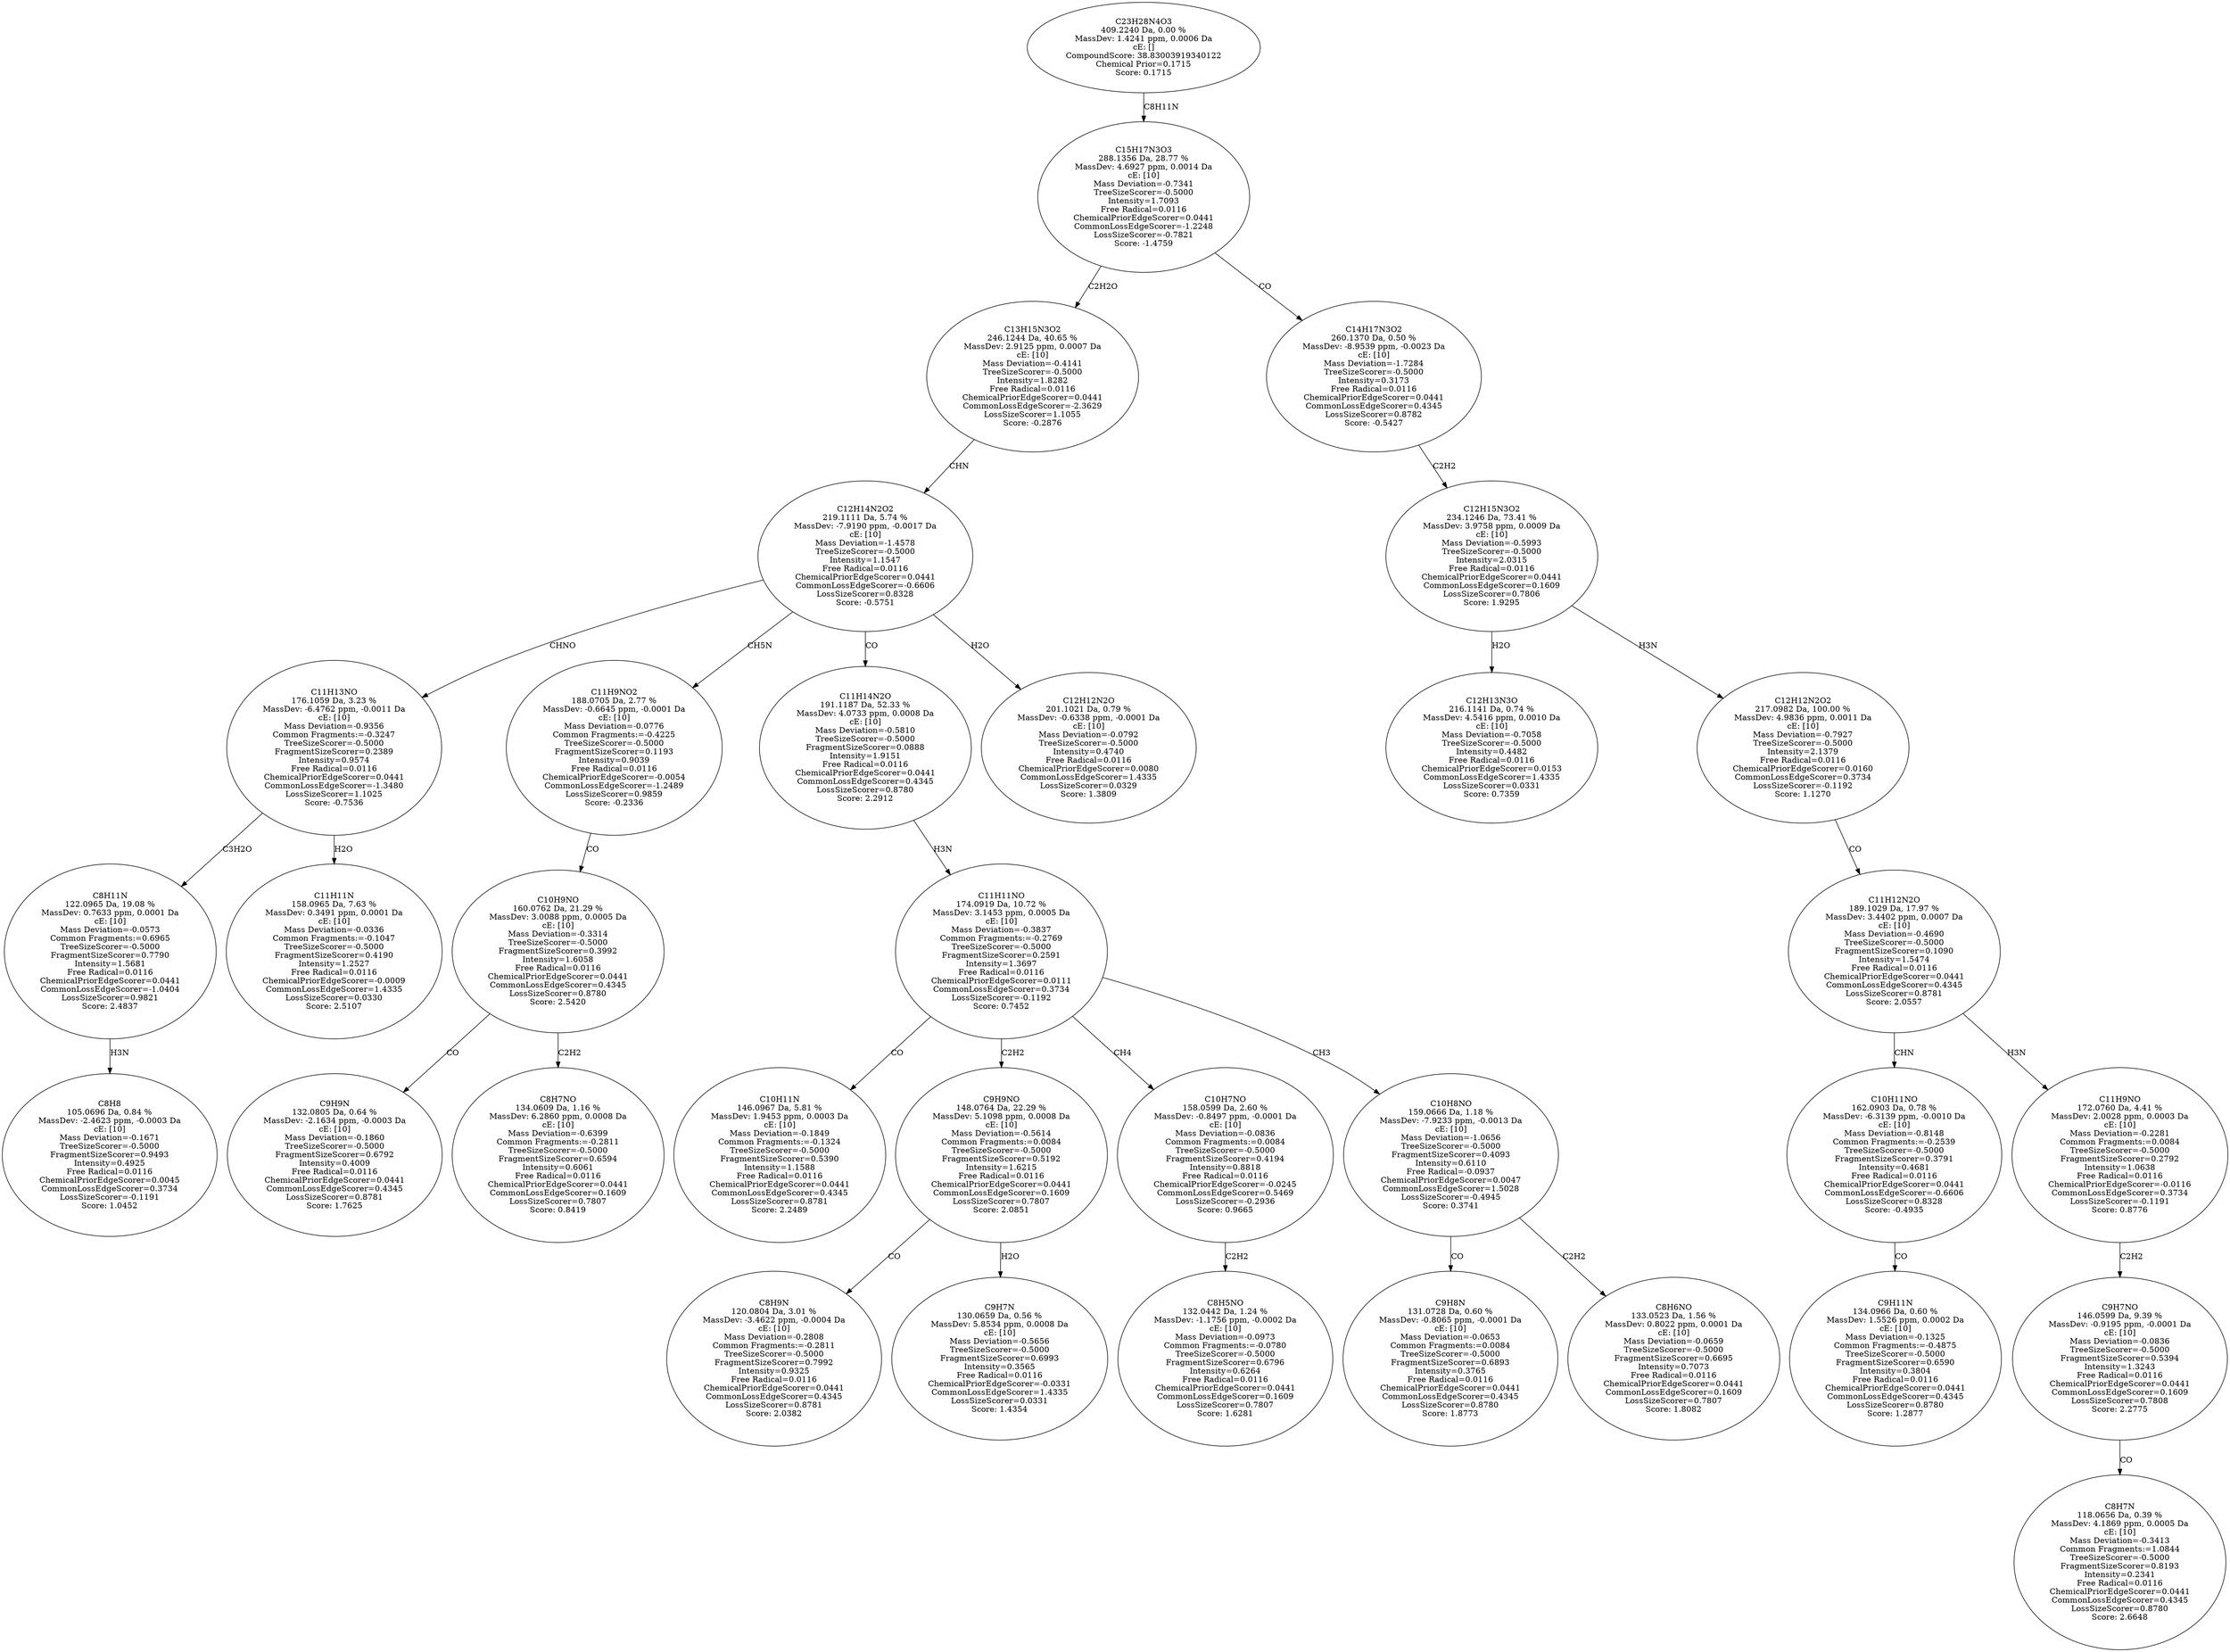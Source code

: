strict digraph {
v1 [label="C8H8\n105.0696 Da, 0.84 %\nMassDev: -2.4623 ppm, -0.0003 Da\ncE: [10]\nMass Deviation=-0.1671\nTreeSizeScorer=-0.5000\nFragmentSizeScorer=0.9493\nIntensity=0.4925\nFree Radical=0.0116\nChemicalPriorEdgeScorer=0.0045\nCommonLossEdgeScorer=0.3734\nLossSizeScorer=-0.1191\nScore: 1.0452"];
v2 [label="C8H11N\n122.0965 Da, 19.08 %\nMassDev: 0.7633 ppm, 0.0001 Da\ncE: [10]\nMass Deviation=-0.0573\nCommon Fragments:=0.6965\nTreeSizeScorer=-0.5000\nFragmentSizeScorer=0.7790\nIntensity=1.5681\nFree Radical=0.0116\nChemicalPriorEdgeScorer=0.0441\nCommonLossEdgeScorer=-1.0404\nLossSizeScorer=0.9821\nScore: 2.4837"];
v3 [label="C11H11N\n158.0965 Da, 7.63 %\nMassDev: 0.3491 ppm, 0.0001 Da\ncE: [10]\nMass Deviation=-0.0336\nCommon Fragments:=-0.1047\nTreeSizeScorer=-0.5000\nFragmentSizeScorer=0.4190\nIntensity=1.2527\nFree Radical=0.0116\nChemicalPriorEdgeScorer=-0.0009\nCommonLossEdgeScorer=1.4335\nLossSizeScorer=0.0330\nScore: 2.5107"];
v4 [label="C11H13NO\n176.1059 Da, 3.23 %\nMassDev: -6.4762 ppm, -0.0011 Da\ncE: [10]\nMass Deviation=-0.9356\nCommon Fragments:=-0.3247\nTreeSizeScorer=-0.5000\nFragmentSizeScorer=0.2389\nIntensity=0.9574\nFree Radical=0.0116\nChemicalPriorEdgeScorer=0.0441\nCommonLossEdgeScorer=-1.3480\nLossSizeScorer=1.1025\nScore: -0.7536"];
v5 [label="C9H9N\n132.0805 Da, 0.64 %\nMassDev: -2.1634 ppm, -0.0003 Da\ncE: [10]\nMass Deviation=-0.1860\nTreeSizeScorer=-0.5000\nFragmentSizeScorer=0.6792\nIntensity=0.4009\nFree Radical=0.0116\nChemicalPriorEdgeScorer=0.0441\nCommonLossEdgeScorer=0.4345\nLossSizeScorer=0.8781\nScore: 1.7625"];
v6 [label="C8H7NO\n134.0609 Da, 1.16 %\nMassDev: 6.2860 ppm, 0.0008 Da\ncE: [10]\nMass Deviation=-0.6399\nCommon Fragments:=-0.2811\nTreeSizeScorer=-0.5000\nFragmentSizeScorer=0.6594\nIntensity=0.6061\nFree Radical=0.0116\nChemicalPriorEdgeScorer=0.0441\nCommonLossEdgeScorer=0.1609\nLossSizeScorer=0.7807\nScore: 0.8419"];
v7 [label="C10H9NO\n160.0762 Da, 21.29 %\nMassDev: 3.0088 ppm, 0.0005 Da\ncE: [10]\nMass Deviation=-0.3314\nTreeSizeScorer=-0.5000\nFragmentSizeScorer=0.3992\nIntensity=1.6058\nFree Radical=0.0116\nChemicalPriorEdgeScorer=0.0441\nCommonLossEdgeScorer=0.4345\nLossSizeScorer=0.8780\nScore: 2.5420"];
v8 [label="C11H9NO2\n188.0705 Da, 2.77 %\nMassDev: -0.6645 ppm, -0.0001 Da\ncE: [10]\nMass Deviation=-0.0776\nCommon Fragments:=-0.4225\nTreeSizeScorer=-0.5000\nFragmentSizeScorer=0.1193\nIntensity=0.9039\nFree Radical=0.0116\nChemicalPriorEdgeScorer=-0.0054\nCommonLossEdgeScorer=-1.2489\nLossSizeScorer=0.9859\nScore: -0.2336"];
v9 [label="C10H11N\n146.0967 Da, 5.81 %\nMassDev: 1.9453 ppm, 0.0003 Da\ncE: [10]\nMass Deviation=-0.1849\nCommon Fragments:=-0.1324\nTreeSizeScorer=-0.5000\nFragmentSizeScorer=0.5390\nIntensity=1.1588\nFree Radical=0.0116\nChemicalPriorEdgeScorer=0.0441\nCommonLossEdgeScorer=0.4345\nLossSizeScorer=0.8781\nScore: 2.2489"];
v10 [label="C8H9N\n120.0804 Da, 3.01 %\nMassDev: -3.4622 ppm, -0.0004 Da\ncE: [10]\nMass Deviation=-0.2808\nCommon Fragments:=-0.2811\nTreeSizeScorer=-0.5000\nFragmentSizeScorer=0.7992\nIntensity=0.9325\nFree Radical=0.0116\nChemicalPriorEdgeScorer=0.0441\nCommonLossEdgeScorer=0.4345\nLossSizeScorer=0.8781\nScore: 2.0382"];
v11 [label="C9H7N\n130.0659 Da, 0.56 %\nMassDev: 5.8534 ppm, 0.0008 Da\ncE: [10]\nMass Deviation=-0.5656\nTreeSizeScorer=-0.5000\nFragmentSizeScorer=0.6993\nIntensity=0.3565\nFree Radical=0.0116\nChemicalPriorEdgeScorer=-0.0331\nCommonLossEdgeScorer=1.4335\nLossSizeScorer=0.0331\nScore: 1.4354"];
v12 [label="C9H9NO\n148.0764 Da, 22.29 %\nMassDev: 5.1098 ppm, 0.0008 Da\ncE: [10]\nMass Deviation=-0.5614\nCommon Fragments:=0.0084\nTreeSizeScorer=-0.5000\nFragmentSizeScorer=0.5192\nIntensity=1.6215\nFree Radical=0.0116\nChemicalPriorEdgeScorer=0.0441\nCommonLossEdgeScorer=0.1609\nLossSizeScorer=0.7807\nScore: 2.0851"];
v13 [label="C8H5NO\n132.0442 Da, 1.24 %\nMassDev: -1.1756 ppm, -0.0002 Da\ncE: [10]\nMass Deviation=-0.0973\nCommon Fragments:=-0.0780\nTreeSizeScorer=-0.5000\nFragmentSizeScorer=0.6796\nIntensity=0.6264\nFree Radical=0.0116\nChemicalPriorEdgeScorer=0.0441\nCommonLossEdgeScorer=0.1609\nLossSizeScorer=0.7807\nScore: 1.6281"];
v14 [label="C10H7NO\n158.0599 Da, 2.60 %\nMassDev: -0.8497 ppm, -0.0001 Da\ncE: [10]\nMass Deviation=-0.0836\nCommon Fragments:=0.0084\nTreeSizeScorer=-0.5000\nFragmentSizeScorer=0.4194\nIntensity=0.8818\nFree Radical=0.0116\nChemicalPriorEdgeScorer=-0.0245\nCommonLossEdgeScorer=0.5469\nLossSizeScorer=-0.2936\nScore: 0.9665"];
v15 [label="C9H8N\n131.0728 Da, 0.60 %\nMassDev: -0.8065 ppm, -0.0001 Da\ncE: [10]\nMass Deviation=-0.0653\nCommon Fragments:=0.0084\nTreeSizeScorer=-0.5000\nFragmentSizeScorer=0.6893\nIntensity=0.3765\nFree Radical=0.0116\nChemicalPriorEdgeScorer=0.0441\nCommonLossEdgeScorer=0.4345\nLossSizeScorer=0.8780\nScore: 1.8773"];
v16 [label="C8H6NO\n133.0523 Da, 1.56 %\nMassDev: 0.8022 ppm, 0.0001 Da\ncE: [10]\nMass Deviation=-0.0659\nTreeSizeScorer=-0.5000\nFragmentSizeScorer=0.6695\nIntensity=0.7073\nFree Radical=0.0116\nChemicalPriorEdgeScorer=0.0441\nCommonLossEdgeScorer=0.1609\nLossSizeScorer=0.7807\nScore: 1.8082"];
v17 [label="C10H8NO\n159.0666 Da, 1.18 %\nMassDev: -7.9233 ppm, -0.0013 Da\ncE: [10]\nMass Deviation=-1.0656\nTreeSizeScorer=-0.5000\nFragmentSizeScorer=0.4093\nIntensity=0.6110\nFree Radical=-0.0937\nChemicalPriorEdgeScorer=0.0047\nCommonLossEdgeScorer=1.5028\nLossSizeScorer=-0.4945\nScore: 0.3741"];
v18 [label="C11H11NO\n174.0919 Da, 10.72 %\nMassDev: 3.1453 ppm, 0.0005 Da\ncE: [10]\nMass Deviation=-0.3837\nCommon Fragments:=-0.2769\nTreeSizeScorer=-0.5000\nFragmentSizeScorer=0.2591\nIntensity=1.3697\nFree Radical=0.0116\nChemicalPriorEdgeScorer=0.0111\nCommonLossEdgeScorer=0.3734\nLossSizeScorer=-0.1192\nScore: 0.7452"];
v19 [label="C11H14N2O\n191.1187 Da, 52.33 %\nMassDev: 4.0733 ppm, 0.0008 Da\ncE: [10]\nMass Deviation=-0.5810\nTreeSizeScorer=-0.5000\nFragmentSizeScorer=0.0888\nIntensity=1.9151\nFree Radical=0.0116\nChemicalPriorEdgeScorer=0.0441\nCommonLossEdgeScorer=0.4345\nLossSizeScorer=0.8780\nScore: 2.2912"];
v20 [label="C12H12N2O\n201.1021 Da, 0.79 %\nMassDev: -0.6338 ppm, -0.0001 Da\ncE: [10]\nMass Deviation=-0.0792\nTreeSizeScorer=-0.5000\nIntensity=0.4740\nFree Radical=0.0116\nChemicalPriorEdgeScorer=0.0080\nCommonLossEdgeScorer=1.4335\nLossSizeScorer=0.0329\nScore: 1.3809"];
v21 [label="C12H14N2O2\n219.1111 Da, 5.74 %\nMassDev: -7.9190 ppm, -0.0017 Da\ncE: [10]\nMass Deviation=-1.4578\nTreeSizeScorer=-0.5000\nIntensity=1.1547\nFree Radical=0.0116\nChemicalPriorEdgeScorer=0.0441\nCommonLossEdgeScorer=-0.6606\nLossSizeScorer=0.8328\nScore: -0.5751"];
v22 [label="C13H15N3O2\n246.1244 Da, 40.65 %\nMassDev: 2.9125 ppm, 0.0007 Da\ncE: [10]\nMass Deviation=-0.4141\nTreeSizeScorer=-0.5000\nIntensity=1.8282\nFree Radical=0.0116\nChemicalPriorEdgeScorer=0.0441\nCommonLossEdgeScorer=-2.3629\nLossSizeScorer=1.1055\nScore: -0.2876"];
v23 [label="C12H13N3O\n216.1141 Da, 0.74 %\nMassDev: 4.5416 ppm, 0.0010 Da\ncE: [10]\nMass Deviation=-0.7058\nTreeSizeScorer=-0.5000\nIntensity=0.4482\nFree Radical=0.0116\nChemicalPriorEdgeScorer=0.0153\nCommonLossEdgeScorer=1.4335\nLossSizeScorer=0.0331\nScore: 0.7359"];
v24 [label="C9H11N\n134.0966 Da, 0.60 %\nMassDev: 1.5526 ppm, 0.0002 Da\ncE: [10]\nMass Deviation=-0.1325\nCommon Fragments:=-0.4875\nTreeSizeScorer=-0.5000\nFragmentSizeScorer=0.6590\nIntensity=0.3804\nFree Radical=0.0116\nChemicalPriorEdgeScorer=0.0441\nCommonLossEdgeScorer=0.4345\nLossSizeScorer=0.8780\nScore: 1.2877"];
v25 [label="C10H11NO\n162.0903 Da, 0.78 %\nMassDev: -6.3139 ppm, -0.0010 Da\ncE: [10]\nMass Deviation=-0.8148\nCommon Fragments:=-0.2539\nTreeSizeScorer=-0.5000\nFragmentSizeScorer=0.3791\nIntensity=0.4681\nFree Radical=0.0116\nChemicalPriorEdgeScorer=0.0441\nCommonLossEdgeScorer=-0.6606\nLossSizeScorer=0.8328\nScore: -0.4935"];
v26 [label="C8H7N\n118.0656 Da, 0.39 %\nMassDev: 4.1869 ppm, 0.0005 Da\ncE: [10]\nMass Deviation=-0.3413\nCommon Fragments:=1.0844\nTreeSizeScorer=-0.5000\nFragmentSizeScorer=0.8193\nIntensity=0.2341\nFree Radical=0.0116\nChemicalPriorEdgeScorer=0.0441\nCommonLossEdgeScorer=0.4345\nLossSizeScorer=0.8780\nScore: 2.6648"];
v27 [label="C9H7NO\n146.0599 Da, 9.39 %\nMassDev: -0.9195 ppm, -0.0001 Da\ncE: [10]\nMass Deviation=-0.0836\nTreeSizeScorer=-0.5000\nFragmentSizeScorer=0.5394\nIntensity=1.3243\nFree Radical=0.0116\nChemicalPriorEdgeScorer=0.0441\nCommonLossEdgeScorer=0.1609\nLossSizeScorer=0.7808\nScore: 2.2775"];
v28 [label="C11H9NO\n172.0760 Da, 4.41 %\nMassDev: 2.0028 ppm, 0.0003 Da\ncE: [10]\nMass Deviation=-0.2281\nCommon Fragments:=0.0084\nTreeSizeScorer=-0.5000\nFragmentSizeScorer=0.2792\nIntensity=1.0638\nFree Radical=0.0116\nChemicalPriorEdgeScorer=-0.0116\nCommonLossEdgeScorer=0.3734\nLossSizeScorer=-0.1191\nScore: 0.8776"];
v29 [label="C11H12N2O\n189.1029 Da, 17.97 %\nMassDev: 3.4402 ppm, 0.0007 Da\ncE: [10]\nMass Deviation=-0.4690\nTreeSizeScorer=-0.5000\nFragmentSizeScorer=0.1090\nIntensity=1.5474\nFree Radical=0.0116\nChemicalPriorEdgeScorer=0.0441\nCommonLossEdgeScorer=0.4345\nLossSizeScorer=0.8781\nScore: 2.0557"];
v30 [label="C12H12N2O2\n217.0982 Da, 100.00 %\nMassDev: 4.9836 ppm, 0.0011 Da\ncE: [10]\nMass Deviation=-0.7927\nTreeSizeScorer=-0.5000\nIntensity=2.1379\nFree Radical=0.0116\nChemicalPriorEdgeScorer=0.0160\nCommonLossEdgeScorer=0.3734\nLossSizeScorer=-0.1192\nScore: 1.1270"];
v31 [label="C12H15N3O2\n234.1246 Da, 73.41 %\nMassDev: 3.9758 ppm, 0.0009 Da\ncE: [10]\nMass Deviation=-0.5993\nTreeSizeScorer=-0.5000\nIntensity=2.0315\nFree Radical=0.0116\nChemicalPriorEdgeScorer=0.0441\nCommonLossEdgeScorer=0.1609\nLossSizeScorer=0.7806\nScore: 1.9295"];
v32 [label="C14H17N3O2\n260.1370 Da, 0.50 %\nMassDev: -8.9539 ppm, -0.0023 Da\ncE: [10]\nMass Deviation=-1.7284\nTreeSizeScorer=-0.5000\nIntensity=0.3173\nFree Radical=0.0116\nChemicalPriorEdgeScorer=0.0441\nCommonLossEdgeScorer=0.4345\nLossSizeScorer=0.8782\nScore: -0.5427"];
v33 [label="C15H17N3O3\n288.1356 Da, 28.77 %\nMassDev: 4.6927 ppm, 0.0014 Da\ncE: [10]\nMass Deviation=-0.7341\nTreeSizeScorer=-0.5000\nIntensity=1.7093\nFree Radical=0.0116\nChemicalPriorEdgeScorer=0.0441\nCommonLossEdgeScorer=-1.2248\nLossSizeScorer=-0.7821\nScore: -1.4759"];
v34 [label="C23H28N4O3\n409.2240 Da, 0.00 %\nMassDev: 1.4241 ppm, 0.0006 Da\ncE: []\nCompoundScore: 38.83003919340122\nChemical Prior=0.1715\nScore: 0.1715"];
v2 -> v1 [label="H3N"];
v4 -> v2 [label="C3H2O"];
v4 -> v3 [label="H2O"];
v21 -> v4 [label="CHNO"];
v7 -> v5 [label="CO"];
v7 -> v6 [label="C2H2"];
v8 -> v7 [label="CO"];
v21 -> v8 [label="CH5N"];
v18 -> v9 [label="CO"];
v12 -> v10 [label="CO"];
v12 -> v11 [label="H2O"];
v18 -> v12 [label="C2H2"];
v14 -> v13 [label="C2H2"];
v18 -> v14 [label="CH4"];
v17 -> v15 [label="CO"];
v17 -> v16 [label="C2H2"];
v18 -> v17 [label="CH3"];
v19 -> v18 [label="H3N"];
v21 -> v19 [label="CO"];
v21 -> v20 [label="H2O"];
v22 -> v21 [label="CHN"];
v33 -> v22 [label="C2H2O"];
v31 -> v23 [label="H2O"];
v25 -> v24 [label="CO"];
v29 -> v25 [label="CHN"];
v27 -> v26 [label="CO"];
v28 -> v27 [label="C2H2"];
v29 -> v28 [label="H3N"];
v30 -> v29 [label="CO"];
v31 -> v30 [label="H3N"];
v32 -> v31 [label="C2H2"];
v33 -> v32 [label="CO"];
v34 -> v33 [label="C8H11N"];
}